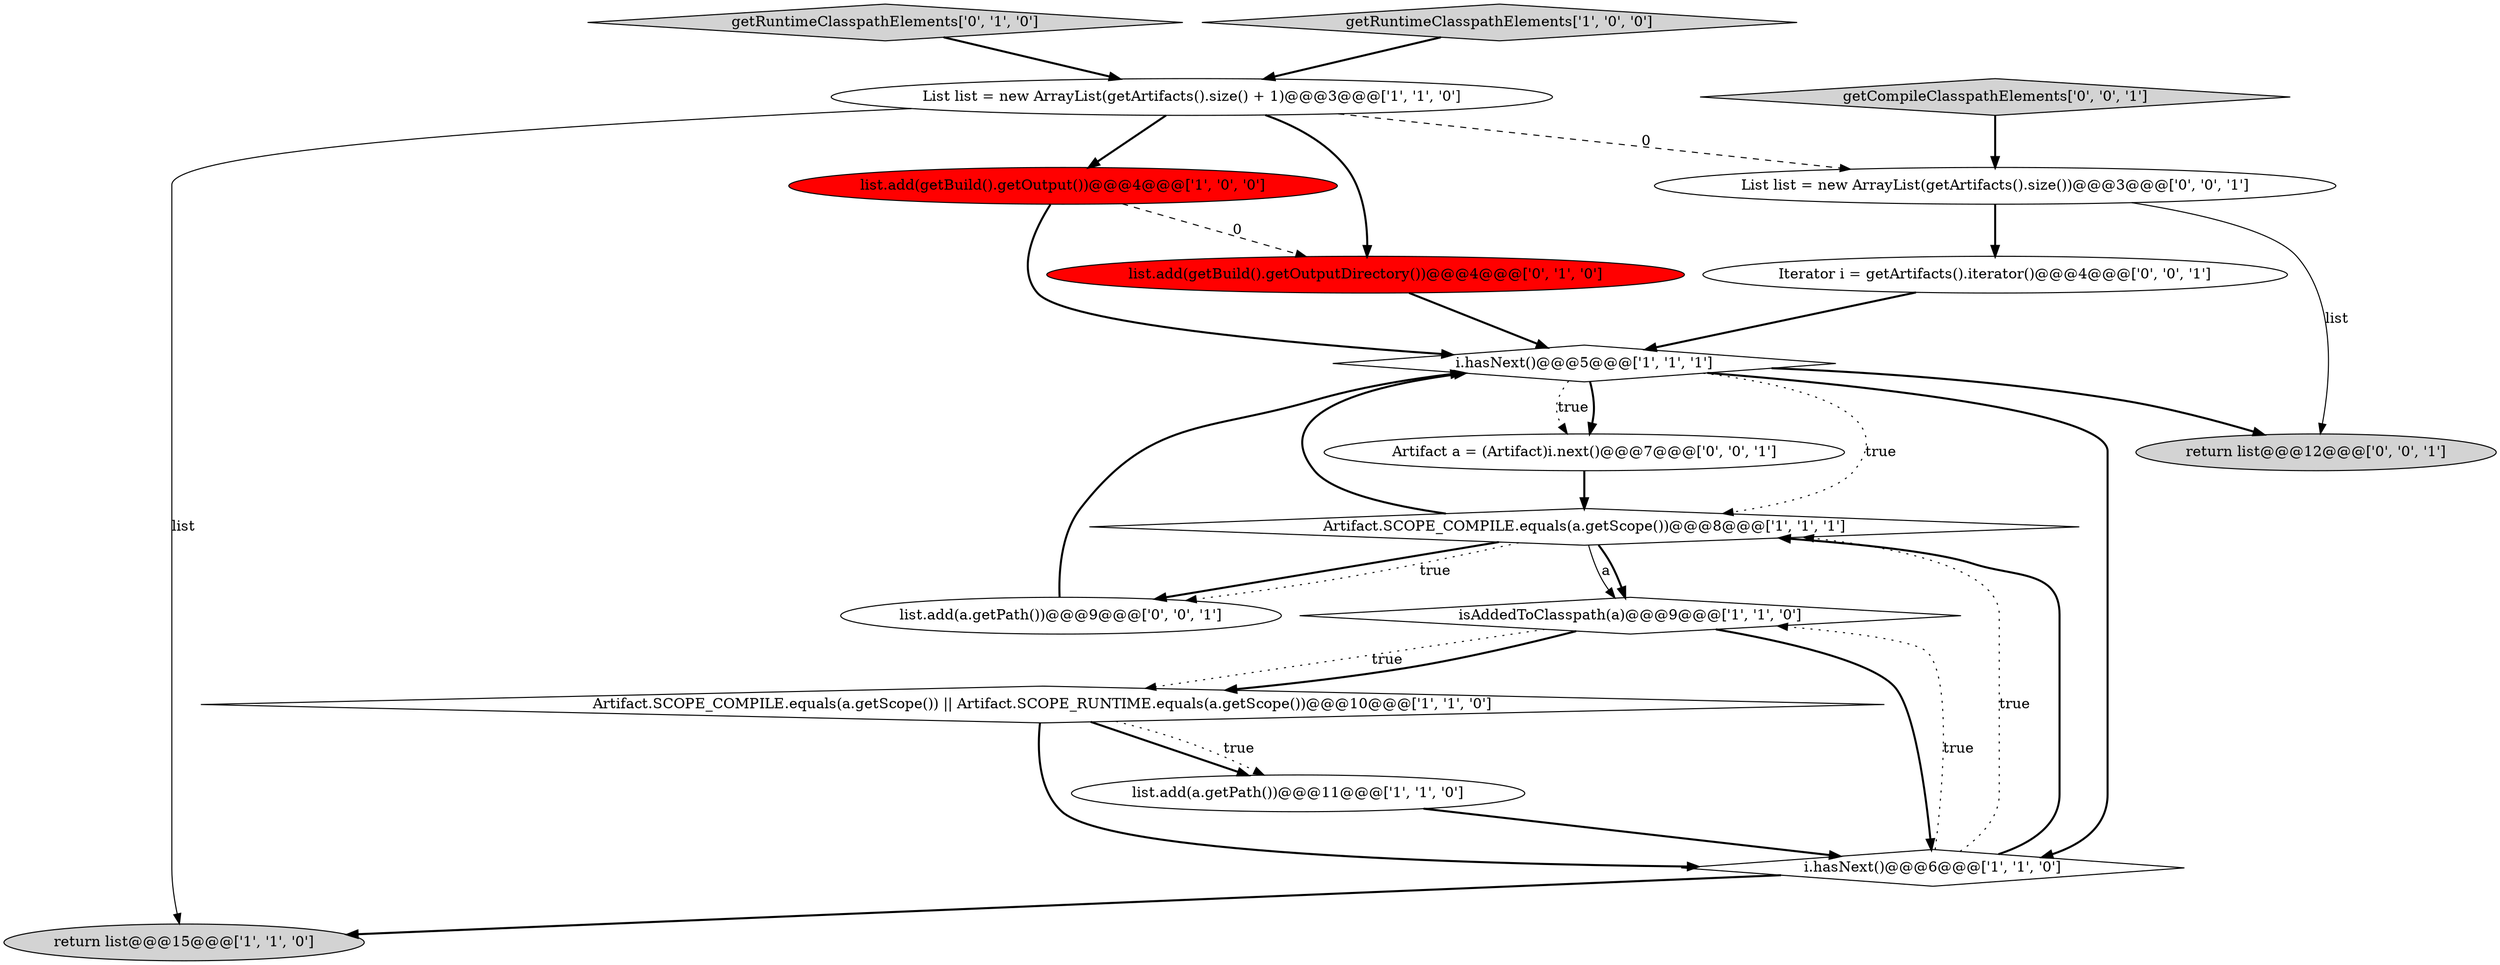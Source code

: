 digraph {
10 [style = filled, label = "getRuntimeClasspathElements['0', '1', '0']", fillcolor = lightgray, shape = diamond image = "AAA0AAABBB2BBB"];
16 [style = filled, label = "List list = new ArrayList(getArtifacts().size())@@@3@@@['0', '0', '1']", fillcolor = white, shape = ellipse image = "AAA0AAABBB3BBB"];
15 [style = filled, label = "Artifact a = (Artifact)i.next()@@@7@@@['0', '0', '1']", fillcolor = white, shape = ellipse image = "AAA0AAABBB3BBB"];
8 [style = filled, label = "Artifact.SCOPE_COMPILE.equals(a.getScope()) || Artifact.SCOPE_RUNTIME.equals(a.getScope())@@@10@@@['1', '1', '0']", fillcolor = white, shape = diamond image = "AAA0AAABBB1BBB"];
4 [style = filled, label = "isAddedToClasspath(a)@@@9@@@['1', '1', '0']", fillcolor = white, shape = diamond image = "AAA0AAABBB1BBB"];
5 [style = filled, label = "i.hasNext()@@@6@@@['1', '1', '0']", fillcolor = white, shape = diamond image = "AAA0AAABBB1BBB"];
11 [style = filled, label = "list.add(getBuild().getOutputDirectory())@@@4@@@['0', '1', '0']", fillcolor = red, shape = ellipse image = "AAA1AAABBB2BBB"];
0 [style = filled, label = "Artifact.SCOPE_COMPILE.equals(a.getScope())@@@8@@@['1', '1', '1']", fillcolor = white, shape = diamond image = "AAA0AAABBB1BBB"];
12 [style = filled, label = "Iterator i = getArtifacts().iterator()@@@4@@@['0', '0', '1']", fillcolor = white, shape = ellipse image = "AAA0AAABBB3BBB"];
17 [style = filled, label = "list.add(a.getPath())@@@9@@@['0', '0', '1']", fillcolor = white, shape = ellipse image = "AAA0AAABBB3BBB"];
9 [style = filled, label = "list.add(a.getPath())@@@11@@@['1', '1', '0']", fillcolor = white, shape = ellipse image = "AAA0AAABBB1BBB"];
14 [style = filled, label = "return list@@@12@@@['0', '0', '1']", fillcolor = lightgray, shape = ellipse image = "AAA0AAABBB3BBB"];
2 [style = filled, label = "getRuntimeClasspathElements['1', '0', '0']", fillcolor = lightgray, shape = diamond image = "AAA0AAABBB1BBB"];
6 [style = filled, label = "List list = new ArrayList(getArtifacts().size() + 1)@@@3@@@['1', '1', '0']", fillcolor = white, shape = ellipse image = "AAA0AAABBB1BBB"];
7 [style = filled, label = "return list@@@15@@@['1', '1', '0']", fillcolor = lightgray, shape = ellipse image = "AAA0AAABBB1BBB"];
13 [style = filled, label = "getCompileClasspathElements['0', '0', '1']", fillcolor = lightgray, shape = diamond image = "AAA0AAABBB3BBB"];
3 [style = filled, label = "i.hasNext()@@@5@@@['1', '1', '1']", fillcolor = white, shape = diamond image = "AAA0AAABBB1BBB"];
1 [style = filled, label = "list.add(getBuild().getOutput())@@@4@@@['1', '0', '0']", fillcolor = red, shape = ellipse image = "AAA1AAABBB1BBB"];
0->3 [style = bold, label=""];
2->6 [style = bold, label=""];
0->17 [style = bold, label=""];
3->14 [style = bold, label=""];
1->3 [style = bold, label=""];
4->8 [style = dotted, label="true"];
3->15 [style = bold, label=""];
5->0 [style = dotted, label="true"];
10->6 [style = bold, label=""];
13->16 [style = bold, label=""];
6->7 [style = solid, label="list"];
16->14 [style = solid, label="list"];
5->4 [style = dotted, label="true"];
6->1 [style = bold, label=""];
3->5 [style = bold, label=""];
6->16 [style = dashed, label="0"];
8->5 [style = bold, label=""];
5->0 [style = bold, label=""];
0->4 [style = solid, label="a"];
11->3 [style = bold, label=""];
0->4 [style = bold, label=""];
1->11 [style = dashed, label="0"];
15->0 [style = bold, label=""];
6->11 [style = bold, label=""];
3->15 [style = dotted, label="true"];
8->9 [style = bold, label=""];
3->0 [style = dotted, label="true"];
17->3 [style = bold, label=""];
9->5 [style = bold, label=""];
5->7 [style = bold, label=""];
4->8 [style = bold, label=""];
0->17 [style = dotted, label="true"];
12->3 [style = bold, label=""];
8->9 [style = dotted, label="true"];
4->5 [style = bold, label=""];
16->12 [style = bold, label=""];
}
